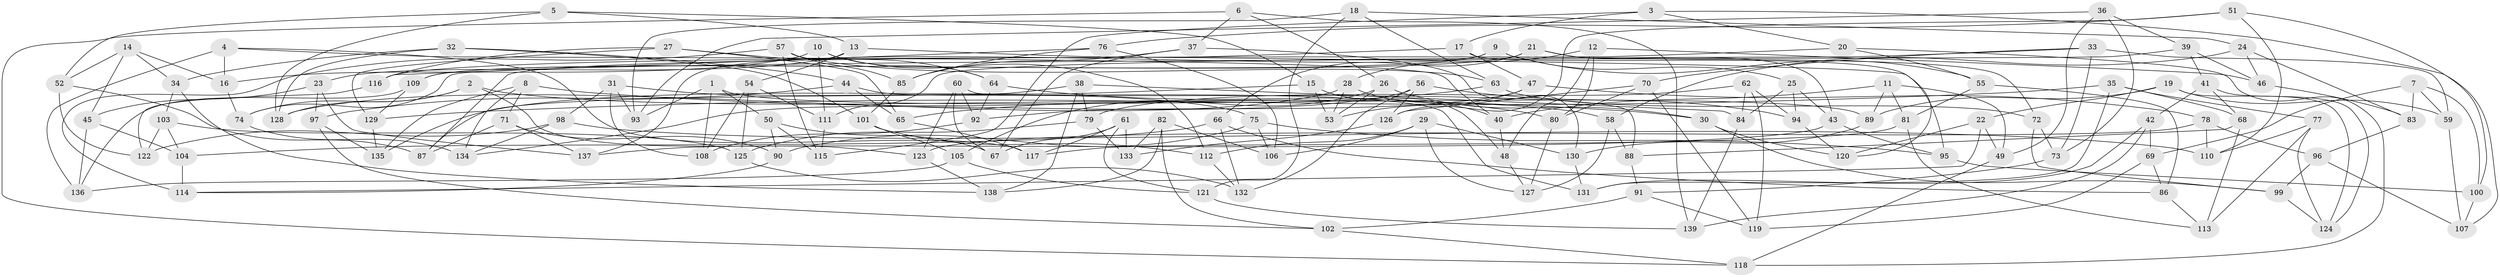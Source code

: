 // coarse degree distribution, {4: 0.43820224719101125, 6: 0.5617977528089888}
// Generated by graph-tools (version 1.1) at 2025/24/03/03/25 07:24:25]
// undirected, 139 vertices, 278 edges
graph export_dot {
graph [start="1"]
  node [color=gray90,style=filled];
  1;
  2;
  3;
  4;
  5;
  6;
  7;
  8;
  9;
  10;
  11;
  12;
  13;
  14;
  15;
  16;
  17;
  18;
  19;
  20;
  21;
  22;
  23;
  24;
  25;
  26;
  27;
  28;
  29;
  30;
  31;
  32;
  33;
  34;
  35;
  36;
  37;
  38;
  39;
  40;
  41;
  42;
  43;
  44;
  45;
  46;
  47;
  48;
  49;
  50;
  51;
  52;
  53;
  54;
  55;
  56;
  57;
  58;
  59;
  60;
  61;
  62;
  63;
  64;
  65;
  66;
  67;
  68;
  69;
  70;
  71;
  72;
  73;
  74;
  75;
  76;
  77;
  78;
  79;
  80;
  81;
  82;
  83;
  84;
  85;
  86;
  87;
  88;
  89;
  90;
  91;
  92;
  93;
  94;
  95;
  96;
  97;
  98;
  99;
  100;
  101;
  102;
  103;
  104;
  105;
  106;
  107;
  108;
  109;
  110;
  111;
  112;
  113;
  114;
  115;
  116;
  117;
  118;
  119;
  120;
  121;
  122;
  123;
  124;
  125;
  126;
  127;
  128;
  129;
  130;
  131;
  132;
  133;
  134;
  135;
  136;
  137;
  138;
  139;
  1 -- 50;
  1 -- 108;
  1 -- 89;
  1 -- 93;
  2 -- 58;
  2 -- 74;
  2 -- 123;
  2 -- 128;
  3 -- 17;
  3 -- 107;
  3 -- 20;
  3 -- 115;
  4 -- 40;
  4 -- 16;
  4 -- 117;
  4 -- 136;
  5 -- 52;
  5 -- 15;
  5 -- 13;
  5 -- 128;
  6 -- 118;
  6 -- 37;
  6 -- 139;
  6 -- 26;
  7 -- 83;
  7 -- 59;
  7 -- 69;
  7 -- 100;
  8 -- 134;
  8 -- 30;
  8 -- 71;
  8 -- 135;
  9 -- 55;
  9 -- 137;
  9 -- 109;
  9 -- 25;
  10 -- 112;
  10 -- 16;
  10 -- 64;
  10 -- 111;
  11 -- 89;
  11 -- 81;
  11 -- 40;
  11 -- 49;
  12 -- 80;
  12 -- 48;
  12 -- 28;
  12 -- 46;
  13 -- 54;
  13 -- 95;
  13 -- 23;
  14 -- 34;
  14 -- 45;
  14 -- 16;
  14 -- 52;
  15 -- 48;
  15 -- 53;
  15 -- 135;
  16 -- 74;
  17 -- 47;
  17 -- 116;
  17 -- 120;
  18 -- 121;
  18 -- 24;
  18 -- 63;
  18 -- 93;
  19 -- 22;
  19 -- 124;
  19 -- 59;
  19 -- 89;
  20 -- 118;
  20 -- 55;
  20 -- 87;
  21 -- 72;
  21 -- 43;
  21 -- 66;
  21 -- 109;
  22 -- 120;
  22 -- 114;
  22 -- 49;
  23 -- 45;
  23 -- 137;
  23 -- 97;
  24 -- 58;
  24 -- 46;
  24 -- 83;
  25 -- 94;
  25 -- 43;
  25 -- 84;
  26 -- 53;
  26 -- 105;
  26 -- 30;
  27 -- 129;
  27 -- 65;
  27 -- 64;
  27 -- 116;
  28 -- 128;
  28 -- 40;
  28 -- 53;
  29 -- 106;
  29 -- 112;
  29 -- 127;
  29 -- 130;
  30 -- 120;
  30 -- 99;
  31 -- 98;
  31 -- 93;
  31 -- 75;
  31 -- 108;
  32 -- 44;
  32 -- 34;
  32 -- 128;
  32 -- 101;
  33 -- 59;
  33 -- 70;
  33 -- 111;
  33 -- 73;
  34 -- 103;
  34 -- 138;
  35 -- 129;
  35 -- 68;
  35 -- 131;
  35 -- 77;
  36 -- 49;
  36 -- 39;
  36 -- 93;
  36 -- 73;
  37 -- 67;
  37 -- 85;
  37 -- 130;
  38 -- 84;
  38 -- 79;
  38 -- 87;
  38 -- 138;
  39 -- 46;
  39 -- 41;
  39 -- 74;
  40 -- 48;
  41 -- 68;
  41 -- 124;
  41 -- 42;
  42 -- 131;
  42 -- 69;
  42 -- 139;
  43 -- 137;
  43 -- 95;
  44 -- 97;
  44 -- 131;
  44 -- 65;
  45 -- 136;
  45 -- 104;
  46 -- 83;
  47 -- 53;
  47 -- 92;
  47 -- 78;
  48 -- 127;
  49 -- 118;
  50 -- 115;
  50 -- 90;
  50 -- 67;
  51 -- 100;
  51 -- 76;
  51 -- 126;
  51 -- 110;
  52 -- 122;
  52 -- 87;
  54 -- 111;
  54 -- 125;
  54 -- 108;
  55 -- 86;
  55 -- 81;
  56 -- 132;
  56 -- 94;
  56 -- 134;
  56 -- 126;
  57 -- 63;
  57 -- 85;
  57 -- 114;
  57 -- 115;
  58 -- 88;
  58 -- 127;
  59 -- 107;
  60 -- 67;
  60 -- 123;
  60 -- 92;
  60 -- 88;
  61 -- 133;
  61 -- 117;
  61 -- 67;
  61 -- 121;
  62 -- 94;
  62 -- 79;
  62 -- 84;
  62 -- 119;
  63 -- 72;
  63 -- 65;
  64 -- 80;
  64 -- 92;
  65 -- 117;
  66 -- 86;
  66 -- 104;
  66 -- 132;
  68 -- 88;
  68 -- 113;
  69 -- 86;
  69 -- 119;
  70 -- 80;
  70 -- 119;
  70 -- 126;
  71 -- 87;
  71 -- 137;
  71 -- 90;
  72 -- 73;
  72 -- 99;
  73 -- 91;
  74 -- 134;
  75 -- 106;
  75 -- 95;
  75 -- 90;
  76 -- 85;
  76 -- 106;
  76 -- 116;
  77 -- 124;
  77 -- 110;
  77 -- 113;
  78 -- 123;
  78 -- 96;
  78 -- 110;
  79 -- 125;
  79 -- 133;
  80 -- 127;
  81 -- 113;
  81 -- 117;
  82 -- 106;
  82 -- 102;
  82 -- 133;
  82 -- 138;
  83 -- 96;
  84 -- 139;
  85 -- 101;
  86 -- 113;
  88 -- 91;
  89 -- 130;
  90 -- 114;
  91 -- 119;
  91 -- 102;
  92 -- 108;
  94 -- 120;
  95 -- 100;
  96 -- 107;
  96 -- 99;
  97 -- 102;
  97 -- 135;
  98 -- 110;
  98 -- 122;
  98 -- 134;
  99 -- 124;
  100 -- 107;
  101 -- 105;
  101 -- 112;
  102 -- 118;
  103 -- 104;
  103 -- 122;
  103 -- 125;
  104 -- 114;
  105 -- 136;
  105 -- 121;
  109 -- 129;
  109 -- 136;
  111 -- 115;
  112 -- 132;
  116 -- 122;
  121 -- 139;
  123 -- 138;
  125 -- 132;
  126 -- 133;
  129 -- 135;
  130 -- 131;
}
